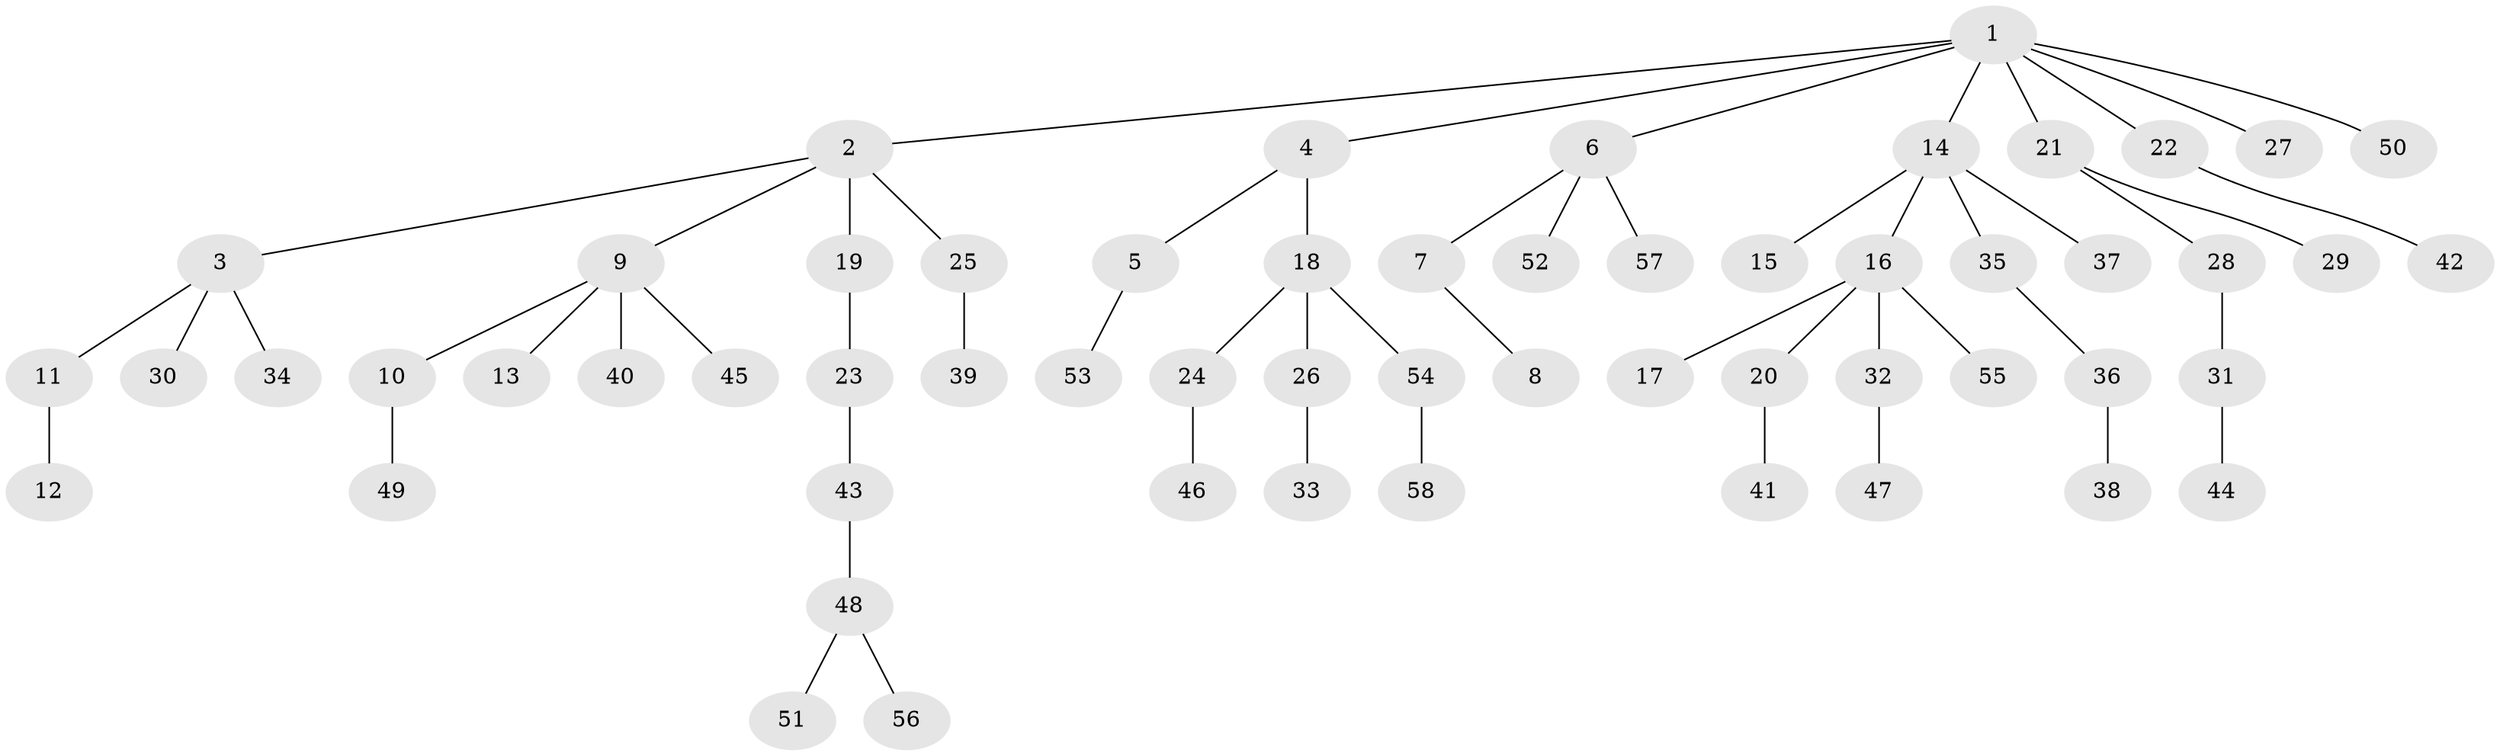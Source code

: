 // coarse degree distribution, {7: 0.02631578947368421, 5: 0.05263157894736842, 4: 0.10526315789473684, 3: 0.07894736842105263, 1: 0.631578947368421, 2: 0.10526315789473684}
// Generated by graph-tools (version 1.1) at 2025/52/02/27/25 19:52:12]
// undirected, 58 vertices, 57 edges
graph export_dot {
graph [start="1"]
  node [color=gray90,style=filled];
  1;
  2;
  3;
  4;
  5;
  6;
  7;
  8;
  9;
  10;
  11;
  12;
  13;
  14;
  15;
  16;
  17;
  18;
  19;
  20;
  21;
  22;
  23;
  24;
  25;
  26;
  27;
  28;
  29;
  30;
  31;
  32;
  33;
  34;
  35;
  36;
  37;
  38;
  39;
  40;
  41;
  42;
  43;
  44;
  45;
  46;
  47;
  48;
  49;
  50;
  51;
  52;
  53;
  54;
  55;
  56;
  57;
  58;
  1 -- 2;
  1 -- 4;
  1 -- 6;
  1 -- 14;
  1 -- 21;
  1 -- 22;
  1 -- 27;
  1 -- 50;
  2 -- 3;
  2 -- 9;
  2 -- 19;
  2 -- 25;
  3 -- 11;
  3 -- 30;
  3 -- 34;
  4 -- 5;
  4 -- 18;
  5 -- 53;
  6 -- 7;
  6 -- 52;
  6 -- 57;
  7 -- 8;
  9 -- 10;
  9 -- 13;
  9 -- 40;
  9 -- 45;
  10 -- 49;
  11 -- 12;
  14 -- 15;
  14 -- 16;
  14 -- 35;
  14 -- 37;
  16 -- 17;
  16 -- 20;
  16 -- 32;
  16 -- 55;
  18 -- 24;
  18 -- 26;
  18 -- 54;
  19 -- 23;
  20 -- 41;
  21 -- 28;
  21 -- 29;
  22 -- 42;
  23 -- 43;
  24 -- 46;
  25 -- 39;
  26 -- 33;
  28 -- 31;
  31 -- 44;
  32 -- 47;
  35 -- 36;
  36 -- 38;
  43 -- 48;
  48 -- 51;
  48 -- 56;
  54 -- 58;
}

